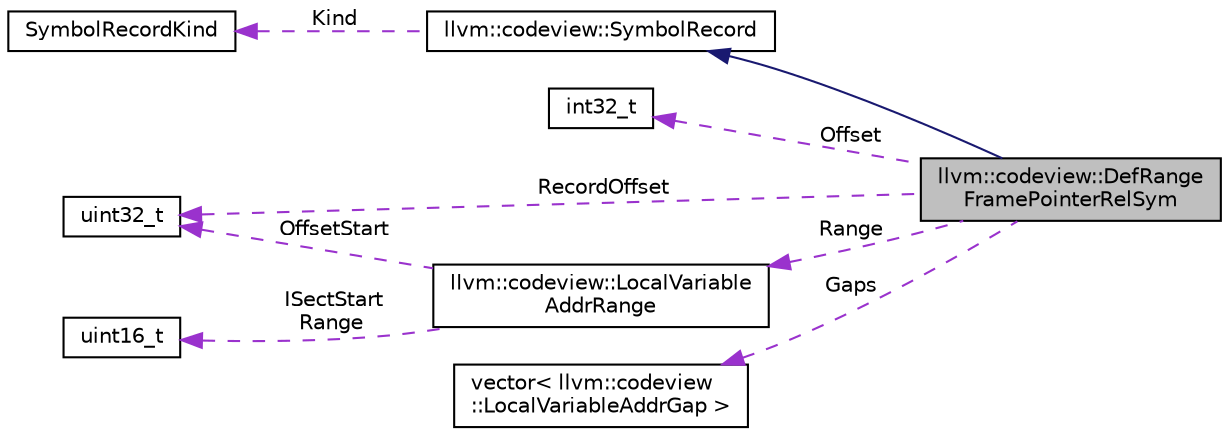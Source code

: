 digraph "llvm::codeview::DefRangeFramePointerRelSym"
{
 // LATEX_PDF_SIZE
  bgcolor="transparent";
  edge [fontname="Helvetica",fontsize="10",labelfontname="Helvetica",labelfontsize="10"];
  node [fontname="Helvetica",fontsize="10",shape="box"];
  rankdir="LR";
  Node1 [label="llvm::codeview::DefRange\lFramePointerRelSym",height=0.2,width=0.4,color="black", fillcolor="grey75", style="filled", fontcolor="black",tooltip=" "];
  Node2 -> Node1 [dir="back",color="midnightblue",fontsize="10",style="solid",fontname="Helvetica"];
  Node2 [label="llvm::codeview::SymbolRecord",height=0.2,width=0.4,color="black",URL="$classllvm_1_1codeview_1_1SymbolRecord.html",tooltip=" "];
  Node3 -> Node2 [dir="back",color="darkorchid3",fontsize="10",style="dashed",label=" Kind" ,fontname="Helvetica"];
  Node3 [label="SymbolRecordKind",height=0.2,width=0.4,color="black",tooltip=" "];
  Node4 -> Node1 [dir="back",color="darkorchid3",fontsize="10",style="dashed",label=" Offset" ,fontname="Helvetica"];
  Node4 [label="int32_t",height=0.2,width=0.4,color="black",tooltip=" "];
  Node5 -> Node1 [dir="back",color="darkorchid3",fontsize="10",style="dashed",label=" Range" ,fontname="Helvetica"];
  Node5 [label="llvm::codeview::LocalVariable\lAddrRange",height=0.2,width=0.4,color="black",URL="$structllvm_1_1codeview_1_1LocalVariableAddrRange.html",tooltip=" "];
  Node6 -> Node5 [dir="back",color="darkorchid3",fontsize="10",style="dashed",label=" OffsetStart" ,fontname="Helvetica"];
  Node6 [label="uint32_t",height=0.2,width=0.4,color="black",URL="$classuint32__t.html",tooltip=" "];
  Node7 -> Node5 [dir="back",color="darkorchid3",fontsize="10",style="dashed",label=" ISectStart\nRange" ,fontname="Helvetica"];
  Node7 [label="uint16_t",height=0.2,width=0.4,color="black",tooltip=" "];
  Node8 -> Node1 [dir="back",color="darkorchid3",fontsize="10",style="dashed",label=" Gaps" ,fontname="Helvetica"];
  Node8 [label="vector\< llvm::codeview\l::LocalVariableAddrGap \>",height=0.2,width=0.4,color="black",tooltip=" "];
  Node6 -> Node1 [dir="back",color="darkorchid3",fontsize="10",style="dashed",label=" RecordOffset" ,fontname="Helvetica"];
}
